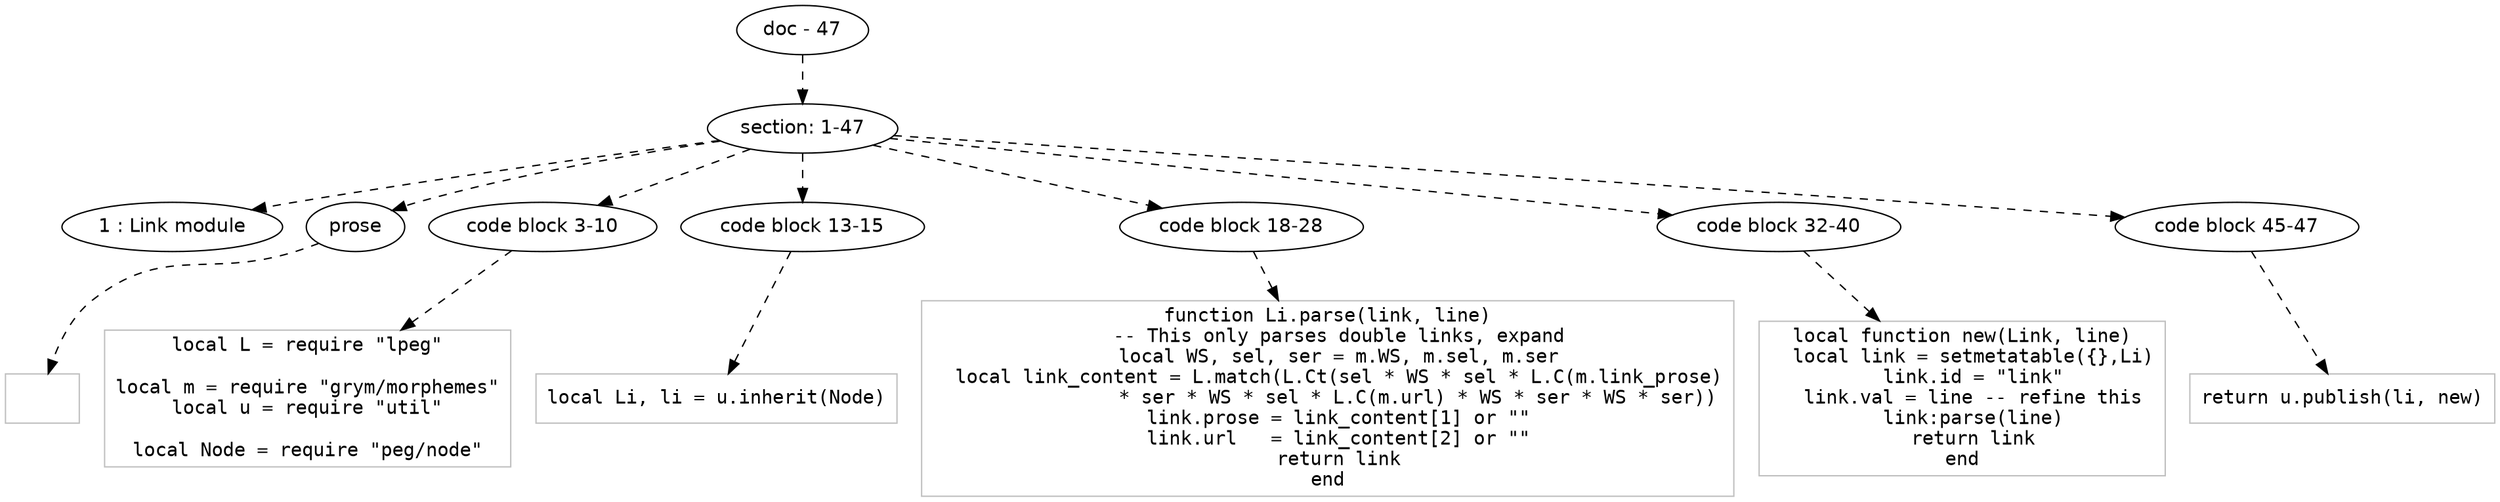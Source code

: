 digraph hierarchy {

node [fontname=Helvetica]
edge [style=dashed]

doc_0 [label="doc - 47"]


doc_0 -> { section_1}
{rank=same; section_1}

section_1 [label="section: 1-47"]


section_1 -> { header_2 prose_3 codeblock_4 codeblock_5 codeblock_6 codeblock_7 codeblock_8}
{rank=same; header_2 prose_3 codeblock_4 codeblock_5 codeblock_6 codeblock_7 codeblock_8}

header_2 [label="1 : Link module"]

prose_3 [label="prose"]

codeblock_4 [label="code block 3-10"]

codeblock_5 [label="code block 13-15"]

codeblock_6 [label="code block 18-28"]

codeblock_7 [label="code block 32-40"]

codeblock_8 [label="code block 45-47"]


prose_3 -> leaf_9
leaf_9  [color=Gray,shape=rectangle,fontname=Inconsolata,label=""]
codeblock_4 -> leaf_10
leaf_10  [color=Gray,shape=rectangle,fontname=Inconsolata,label="local L = require \"lpeg\"

local m = require \"grym/morphemes\"
local u = require \"util\"

local Node = require \"peg/node\""]
codeblock_5 -> leaf_11
leaf_11  [color=Gray,shape=rectangle,fontname=Inconsolata,label="local Li, li = u.inherit(Node)"]
codeblock_6 -> leaf_12
leaf_12  [color=Gray,shape=rectangle,fontname=Inconsolata,label="function Li.parse(link, line)
  -- This only parses double links, expand
  local WS, sel, ser = m.WS, m.sel, m.ser
  local link_content = L.match(L.Ct(sel * WS * sel * L.C(m.link_prose)
                * ser * WS * sel * L.C(m.url) * WS * ser * WS * ser))
  link.prose = link_content[1] or \"\"
  link.url   = link_content[2] or \"\"
  return link
end"]
codeblock_7 -> leaf_13
leaf_13  [color=Gray,shape=rectangle,fontname=Inconsolata,label="local function new(Link, line)
  local link = setmetatable({},Li)
  link.id = \"link\"
  link.val = line -- refine this
  link:parse(line)
  return link
end"]
codeblock_8 -> leaf_14
leaf_14  [color=Gray,shape=rectangle,fontname=Inconsolata,label="return u.publish(li, new)"]

}
